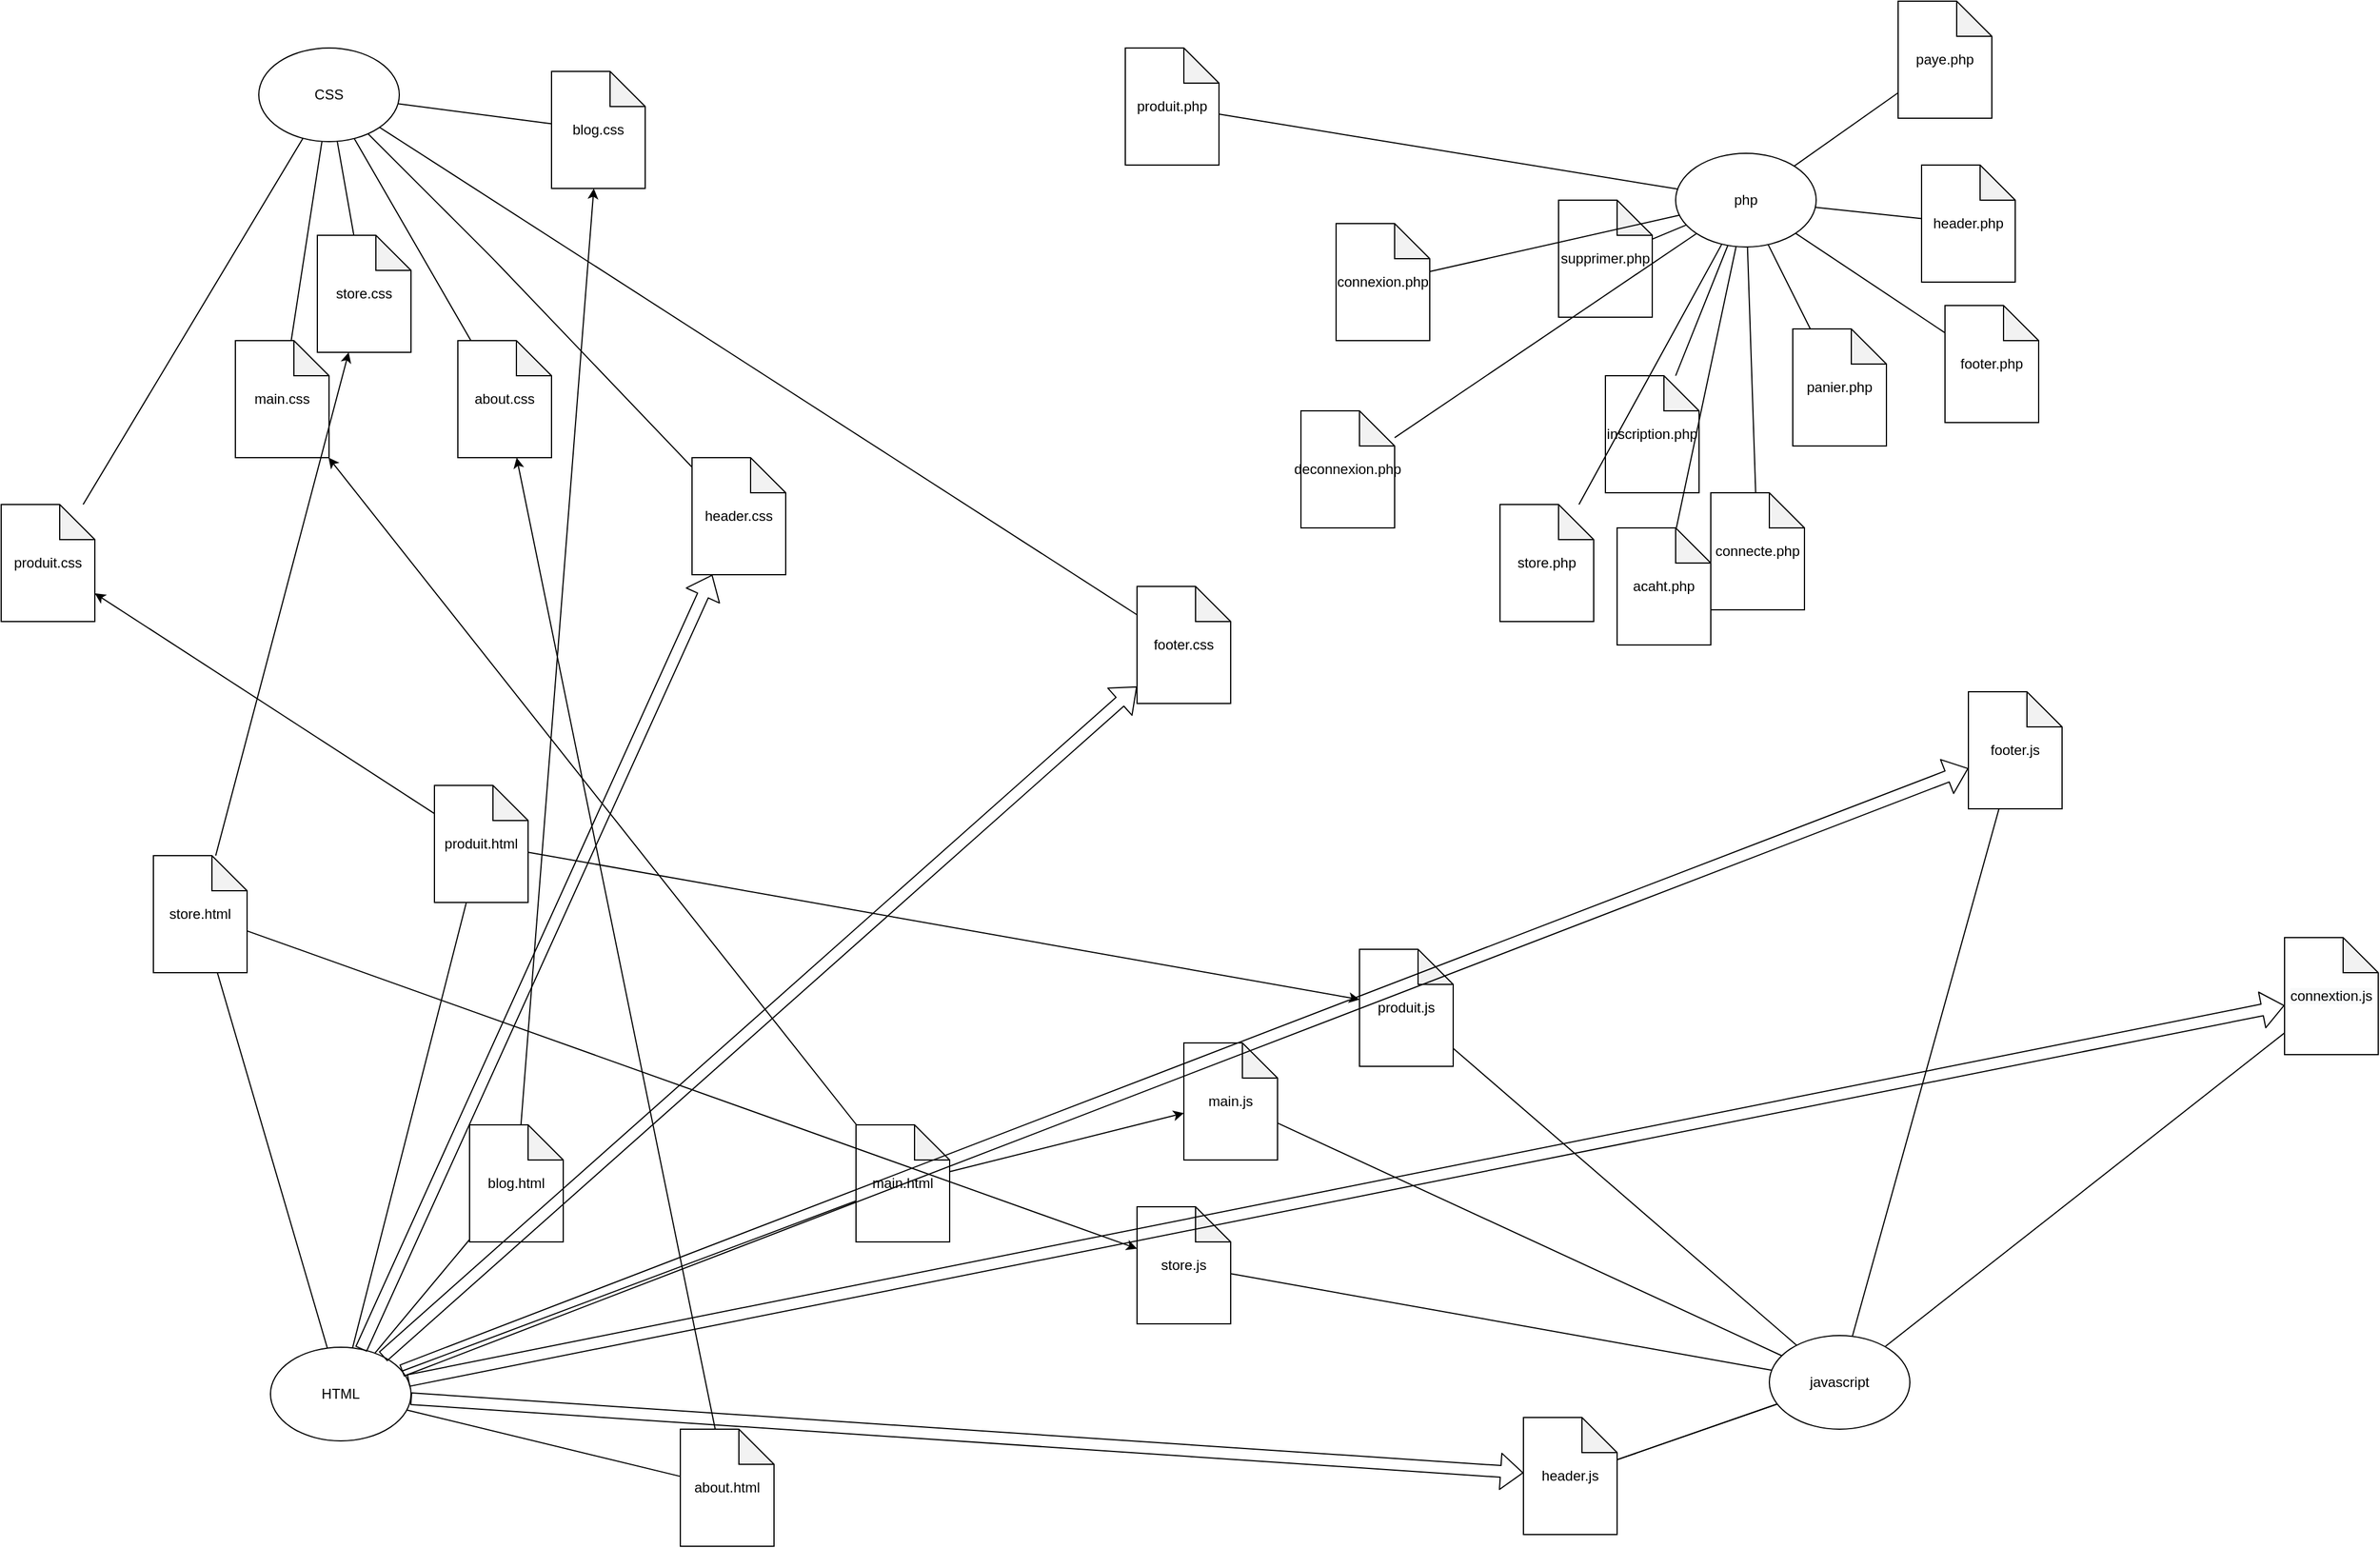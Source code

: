 <mxfile version="13.10.0" type="github">
  <diagram name="Page-1" id="8ce9d11a-91a2-4d17-14d8-a56ed91bf033">
    <mxGraphModel dx="4090" dy="2405" grid="1" gridSize="10" guides="1" tooltips="1" connect="1" arrows="1" fold="1" page="1" pageScale="1" pageWidth="1920" pageHeight="1200" background="#ffffff" math="0" shadow="0">
      <root>
        <mxCell id="0" />
        <mxCell id="1" parent="0" />
        <mxCell id="dPuqAsSQv-2_A22P20ct-1" value="HTML" style="ellipse;whiteSpace=wrap;html=1;" vertex="1" parent="1">
          <mxGeometry x="30" y="1130" width="120" height="80" as="geometry" />
        </mxCell>
        <mxCell id="dPuqAsSQv-2_A22P20ct-2" value="main.html" style="shape=note;whiteSpace=wrap;html=1;backgroundOutline=1;darkOpacity=0.05;" vertex="1" parent="1">
          <mxGeometry x="530" y="940" width="80" height="100" as="geometry" />
        </mxCell>
        <mxCell id="dPuqAsSQv-2_A22P20ct-3" value="store.html" style="shape=note;whiteSpace=wrap;html=1;backgroundOutline=1;darkOpacity=0.05;" vertex="1" parent="1">
          <mxGeometry x="-70" y="710" width="80" height="100" as="geometry" />
        </mxCell>
        <mxCell id="dPuqAsSQv-2_A22P20ct-4" value="produit.html" style="shape=note;whiteSpace=wrap;html=1;backgroundOutline=1;darkOpacity=0.05;" vertex="1" parent="1">
          <mxGeometry x="170" y="650" width="80" height="100" as="geometry" />
        </mxCell>
        <mxCell id="dPuqAsSQv-2_A22P20ct-5" value="blog.html" style="shape=note;whiteSpace=wrap;html=1;backgroundOutline=1;darkOpacity=0.05;" vertex="1" parent="1">
          <mxGeometry x="200" y="940" width="80" height="100" as="geometry" />
        </mxCell>
        <mxCell id="dPuqAsSQv-2_A22P20ct-6" value="about.html" style="shape=note;whiteSpace=wrap;html=1;backgroundOutline=1;darkOpacity=0.05;" vertex="1" parent="1">
          <mxGeometry x="380" y="1200" width="80" height="100" as="geometry" />
        </mxCell>
        <mxCell id="dPuqAsSQv-2_A22P20ct-7" value="CSS" style="ellipse;whiteSpace=wrap;html=1;" vertex="1" parent="1">
          <mxGeometry x="20" y="20" width="120" height="80" as="geometry" />
        </mxCell>
        <mxCell id="dPuqAsSQv-2_A22P20ct-8" value="main.css" style="shape=note;whiteSpace=wrap;html=1;backgroundOutline=1;darkOpacity=0.05;" vertex="1" parent="1">
          <mxGeometry y="270" width="80" height="100" as="geometry" />
        </mxCell>
        <mxCell id="dPuqAsSQv-2_A22P20ct-9" value="store.css" style="shape=note;whiteSpace=wrap;html=1;backgroundOutline=1;darkOpacity=0.05;" vertex="1" parent="1">
          <mxGeometry x="70" y="180" width="80" height="100" as="geometry" />
        </mxCell>
        <mxCell id="dPuqAsSQv-2_A22P20ct-10" value="produit.css" style="shape=note;whiteSpace=wrap;html=1;backgroundOutline=1;darkOpacity=0.05;" vertex="1" parent="1">
          <mxGeometry x="-200" y="410" width="80" height="100" as="geometry" />
        </mxCell>
        <mxCell id="dPuqAsSQv-2_A22P20ct-12" value="footer.css" style="shape=note;whiteSpace=wrap;html=1;backgroundOutline=1;darkOpacity=0.05;" vertex="1" parent="1">
          <mxGeometry x="770" y="480" width="80" height="100" as="geometry" />
        </mxCell>
        <mxCell id="dPuqAsSQv-2_A22P20ct-13" value="blog.css" style="shape=note;whiteSpace=wrap;html=1;backgroundOutline=1;darkOpacity=0.05;" vertex="1" parent="1">
          <mxGeometry x="270" y="40" width="80" height="100" as="geometry" />
        </mxCell>
        <mxCell id="dPuqAsSQv-2_A22P20ct-15" value="about.css" style="shape=note;whiteSpace=wrap;html=1;backgroundOutline=1;darkOpacity=0.05;" vertex="1" parent="1">
          <mxGeometry x="190" y="270" width="80" height="100" as="geometry" />
        </mxCell>
        <mxCell id="dPuqAsSQv-2_A22P20ct-16" value="javascript" style="ellipse;whiteSpace=wrap;html=1;" vertex="1" parent="1">
          <mxGeometry x="1310" y="1120" width="120" height="80" as="geometry" />
        </mxCell>
        <mxCell id="dPuqAsSQv-2_A22P20ct-17" value="main.js" style="shape=note;whiteSpace=wrap;html=1;backgroundOutline=1;darkOpacity=0.05;" vertex="1" parent="1">
          <mxGeometry x="810" y="870" width="80" height="100" as="geometry" />
        </mxCell>
        <mxCell id="dPuqAsSQv-2_A22P20ct-18" value="store.js" style="shape=note;whiteSpace=wrap;html=1;backgroundOutline=1;darkOpacity=0.05;" vertex="1" parent="1">
          <mxGeometry x="770" y="1010" width="80" height="100" as="geometry" />
        </mxCell>
        <mxCell id="dPuqAsSQv-2_A22P20ct-19" value="produit.js" style="shape=note;whiteSpace=wrap;html=1;backgroundOutline=1;darkOpacity=0.05;" vertex="1" parent="1">
          <mxGeometry x="960" y="790" width="80" height="100" as="geometry" />
        </mxCell>
        <mxCell id="dPuqAsSQv-2_A22P20ct-21" value="footer.js" style="shape=note;whiteSpace=wrap;html=1;backgroundOutline=1;darkOpacity=0.05;" vertex="1" parent="1">
          <mxGeometry x="1480" y="570" width="80" height="100" as="geometry" />
        </mxCell>
        <mxCell id="dPuqAsSQv-2_A22P20ct-22" value="&#xa;&#xa;&lt;span style=&quot;color: rgb(0, 0, 0); font-family: helvetica; font-size: 12px; font-style: normal; font-weight: 400; letter-spacing: normal; text-align: center; text-indent: 0px; text-transform: none; word-spacing: 0px; background-color: rgb(248, 249, 250); display: inline; float: none;&quot;&gt;connextion.js&lt;/span&gt;&#xa;&#xa;" style="shape=note;whiteSpace=wrap;html=1;backgroundOutline=1;darkOpacity=0.05;" vertex="1" parent="1">
          <mxGeometry x="1750" y="780" width="80" height="100" as="geometry" />
        </mxCell>
        <mxCell id="dPuqAsSQv-2_A22P20ct-25" value="php" style="ellipse;whiteSpace=wrap;html=1;" vertex="1" parent="1">
          <mxGeometry x="1230" y="110" width="120" height="80" as="geometry" />
        </mxCell>
        <mxCell id="dPuqAsSQv-2_A22P20ct-26" value="produit.php" style="shape=note;whiteSpace=wrap;html=1;backgroundOutline=1;darkOpacity=0.05;" vertex="1" parent="1">
          <mxGeometry x="760" y="20" width="80" height="100" as="geometry" />
        </mxCell>
        <mxCell id="dPuqAsSQv-2_A22P20ct-27" value="store.php" style="shape=note;whiteSpace=wrap;html=1;backgroundOutline=1;darkOpacity=0.05;" vertex="1" parent="1">
          <mxGeometry x="1080" y="410" width="80" height="100" as="geometry" />
        </mxCell>
        <mxCell id="dPuqAsSQv-2_A22P20ct-28" value="header.php" style="shape=note;whiteSpace=wrap;html=1;backgroundOutline=1;darkOpacity=0.05;" vertex="1" parent="1">
          <mxGeometry x="1440" y="120" width="80" height="100" as="geometry" />
        </mxCell>
        <mxCell id="dPuqAsSQv-2_A22P20ct-29" value="footer.php" style="shape=note;whiteSpace=wrap;html=1;backgroundOutline=1;darkOpacity=0.05;" vertex="1" parent="1">
          <mxGeometry x="1460" y="240" width="80" height="100" as="geometry" />
        </mxCell>
        <mxCell id="dPuqAsSQv-2_A22P20ct-30" value="acaht.php" style="shape=note;whiteSpace=wrap;html=1;backgroundOutline=1;darkOpacity=0.05;" vertex="1" parent="1">
          <mxGeometry x="1180" y="430" width="80" height="100" as="geometry" />
        </mxCell>
        <mxCell id="dPuqAsSQv-2_A22P20ct-31" value="connecte.php" style="shape=note;whiteSpace=wrap;html=1;backgroundOutline=1;darkOpacity=0.05;" vertex="1" parent="1">
          <mxGeometry x="1260" y="400" width="80" height="100" as="geometry" />
        </mxCell>
        <mxCell id="dPuqAsSQv-2_A22P20ct-32" value="connexion.php" style="shape=note;whiteSpace=wrap;html=1;backgroundOutline=1;darkOpacity=0.05;" vertex="1" parent="1">
          <mxGeometry x="940" y="170" width="80" height="100" as="geometry" />
        </mxCell>
        <mxCell id="dPuqAsSQv-2_A22P20ct-33" value="deconnexion.php" style="shape=note;whiteSpace=wrap;html=1;backgroundOutline=1;darkOpacity=0.05;" vertex="1" parent="1">
          <mxGeometry x="910" y="330" width="80" height="100" as="geometry" />
        </mxCell>
        <mxCell id="dPuqAsSQv-2_A22P20ct-34" value="inscription.php" style="shape=note;whiteSpace=wrap;html=1;backgroundOutline=1;darkOpacity=0.05;" vertex="1" parent="1">
          <mxGeometry x="1170" y="300" width="80" height="100" as="geometry" />
        </mxCell>
        <mxCell id="dPuqAsSQv-2_A22P20ct-35" value="panier.php" style="shape=note;whiteSpace=wrap;html=1;backgroundOutline=1;darkOpacity=0.05;" vertex="1" parent="1">
          <mxGeometry x="1330" y="260" width="80" height="100" as="geometry" />
        </mxCell>
        <mxCell id="dPuqAsSQv-2_A22P20ct-36" value="paye.php" style="shape=note;whiteSpace=wrap;html=1;backgroundOutline=1;darkOpacity=0.05;" vertex="1" parent="1">
          <mxGeometry x="1420" y="-20" width="80" height="100" as="geometry" />
        </mxCell>
        <mxCell id="dPuqAsSQv-2_A22P20ct-37" value="supprimer.php" style="shape=note;whiteSpace=wrap;html=1;backgroundOutline=1;darkOpacity=0.05;" vertex="1" parent="1">
          <mxGeometry x="1130" y="150" width="80" height="100" as="geometry" />
        </mxCell>
        <mxCell id="dPuqAsSQv-2_A22P20ct-38" value="" style="endArrow=none;html=1;" edge="1" parent="1" source="dPuqAsSQv-2_A22P20ct-4" target="dPuqAsSQv-2_A22P20ct-1">
          <mxGeometry width="50" height="50" relative="1" as="geometry">
            <mxPoint x="-70" y="1180" as="sourcePoint" />
            <mxPoint x="-20" y="1130" as="targetPoint" />
          </mxGeometry>
        </mxCell>
        <mxCell id="dPuqAsSQv-2_A22P20ct-40" value="" style="endArrow=none;html=1;" edge="1" parent="1" source="dPuqAsSQv-2_A22P20ct-1" target="dPuqAsSQv-2_A22P20ct-2">
          <mxGeometry width="50" height="50" relative="1" as="geometry">
            <mxPoint x="800" y="680" as="sourcePoint" />
            <mxPoint x="850" y="630" as="targetPoint" />
          </mxGeometry>
        </mxCell>
        <mxCell id="dPuqAsSQv-2_A22P20ct-41" value="" style="endArrow=none;html=1;" edge="1" parent="1" source="dPuqAsSQv-2_A22P20ct-1" target="dPuqAsSQv-2_A22P20ct-3">
          <mxGeometry width="50" height="50" relative="1" as="geometry">
            <mxPoint x="800" y="680" as="sourcePoint" />
            <mxPoint x="850" y="630" as="targetPoint" />
          </mxGeometry>
        </mxCell>
        <mxCell id="dPuqAsSQv-2_A22P20ct-42" value="" style="endArrow=none;html=1;" edge="1" parent="1" source="dPuqAsSQv-2_A22P20ct-1" target="dPuqAsSQv-2_A22P20ct-5">
          <mxGeometry width="50" height="50" relative="1" as="geometry">
            <mxPoint x="800" y="680" as="sourcePoint" />
            <mxPoint x="850" y="630" as="targetPoint" />
          </mxGeometry>
        </mxCell>
        <mxCell id="dPuqAsSQv-2_A22P20ct-43" value="" style="endArrow=none;html=1;" edge="1" parent="1" source="dPuqAsSQv-2_A22P20ct-1" target="dPuqAsSQv-2_A22P20ct-6">
          <mxGeometry width="50" height="50" relative="1" as="geometry">
            <mxPoint x="800" y="680" as="sourcePoint" />
            <mxPoint x="850" y="630" as="targetPoint" />
          </mxGeometry>
        </mxCell>
        <mxCell id="dPuqAsSQv-2_A22P20ct-46" value="" style="endArrow=none;html=1;" edge="1" parent="1" source="dPuqAsSQv-2_A22P20ct-7" target="dPuqAsSQv-2_A22P20ct-8">
          <mxGeometry width="50" height="50" relative="1" as="geometry">
            <mxPoint x="800" y="360" as="sourcePoint" />
            <mxPoint x="850" y="310" as="targetPoint" />
          </mxGeometry>
        </mxCell>
        <mxCell id="dPuqAsSQv-2_A22P20ct-47" value="" style="endArrow=none;html=1;" edge="1" parent="1" source="dPuqAsSQv-2_A22P20ct-9" target="dPuqAsSQv-2_A22P20ct-7">
          <mxGeometry width="50" height="50" relative="1" as="geometry">
            <mxPoint x="800" y="360" as="sourcePoint" />
            <mxPoint x="850" y="310" as="targetPoint" />
          </mxGeometry>
        </mxCell>
        <mxCell id="dPuqAsSQv-2_A22P20ct-48" value="" style="endArrow=none;html=1;" edge="1" parent="1" source="dPuqAsSQv-2_A22P20ct-10" target="dPuqAsSQv-2_A22P20ct-7">
          <mxGeometry width="50" height="50" relative="1" as="geometry">
            <mxPoint x="800" y="360" as="sourcePoint" />
            <mxPoint x="850" y="310" as="targetPoint" />
          </mxGeometry>
        </mxCell>
        <mxCell id="dPuqAsSQv-2_A22P20ct-51" value="" style="endArrow=none;html=1;" edge="1" parent="1" source="dPuqAsSQv-2_A22P20ct-7" target="dPuqAsSQv-2_A22P20ct-11">
          <mxGeometry width="50" height="50" relative="1" as="geometry">
            <mxPoint x="800" y="360" as="sourcePoint" />
            <mxPoint x="850" y="310" as="targetPoint" />
            <Array as="points">
              <mxPoint x="180" y="160" />
              <mxPoint x="220" y="200" />
            </Array>
          </mxGeometry>
        </mxCell>
        <mxCell id="dPuqAsSQv-2_A22P20ct-52" value="" style="endArrow=none;html=1;" edge="1" parent="1" source="dPuqAsSQv-2_A22P20ct-15" target="dPuqAsSQv-2_A22P20ct-7">
          <mxGeometry width="50" height="50" relative="1" as="geometry">
            <mxPoint x="800" y="360" as="sourcePoint" />
            <mxPoint x="-10" y="70" as="targetPoint" />
          </mxGeometry>
        </mxCell>
        <mxCell id="dPuqAsSQv-2_A22P20ct-53" value="" style="endArrow=none;html=1;" edge="1" parent="1" source="dPuqAsSQv-2_A22P20ct-13" target="dPuqAsSQv-2_A22P20ct-7">
          <mxGeometry width="50" height="50" relative="1" as="geometry">
            <mxPoint x="800" y="360" as="sourcePoint" />
            <mxPoint x="850" y="310" as="targetPoint" />
          </mxGeometry>
        </mxCell>
        <mxCell id="dPuqAsSQv-2_A22P20ct-54" value="" style="endArrow=none;html=1;" edge="1" parent="1" source="dPuqAsSQv-2_A22P20ct-12" target="dPuqAsSQv-2_A22P20ct-7">
          <mxGeometry width="50" height="50" relative="1" as="geometry">
            <mxPoint x="800" y="360" as="sourcePoint" />
            <mxPoint x="850" y="310" as="targetPoint" />
          </mxGeometry>
        </mxCell>
        <mxCell id="dPuqAsSQv-2_A22P20ct-56" value="" style="endArrow=none;html=1;" edge="1" parent="1" source="dPuqAsSQv-2_A22P20ct-16" target="dPuqAsSQv-2_A22P20ct-17">
          <mxGeometry width="50" height="50" relative="1" as="geometry">
            <mxPoint x="800" y="640" as="sourcePoint" />
            <mxPoint x="850" y="590" as="targetPoint" />
          </mxGeometry>
        </mxCell>
        <mxCell id="dPuqAsSQv-2_A22P20ct-57" value="" style="endArrow=none;html=1;" edge="1" parent="1" source="dPuqAsSQv-2_A22P20ct-16" target="dPuqAsSQv-2_A22P20ct-19">
          <mxGeometry width="50" height="50" relative="1" as="geometry">
            <mxPoint x="800" y="640" as="sourcePoint" />
            <mxPoint x="850" y="590" as="targetPoint" />
          </mxGeometry>
        </mxCell>
        <mxCell id="dPuqAsSQv-2_A22P20ct-58" value="" style="endArrow=none;html=1;" edge="1" parent="1" source="dPuqAsSQv-2_A22P20ct-16" target="dPuqAsSQv-2_A22P20ct-20">
          <mxGeometry width="50" height="50" relative="1" as="geometry">
            <mxPoint x="800" y="870" as="sourcePoint" />
            <mxPoint x="850" y="820" as="targetPoint" />
          </mxGeometry>
        </mxCell>
        <mxCell id="dPuqAsSQv-2_A22P20ct-59" value="" style="endArrow=none;html=1;" edge="1" parent="1" source="dPuqAsSQv-2_A22P20ct-16" target="dPuqAsSQv-2_A22P20ct-21">
          <mxGeometry width="50" height="50" relative="1" as="geometry">
            <mxPoint x="800" y="870" as="sourcePoint" />
            <mxPoint x="850" y="820" as="targetPoint" />
          </mxGeometry>
        </mxCell>
        <mxCell id="dPuqAsSQv-2_A22P20ct-60" value="" style="endArrow=none;html=1;" edge="1" parent="1" source="dPuqAsSQv-2_A22P20ct-16" target="dPuqAsSQv-2_A22P20ct-22">
          <mxGeometry width="50" height="50" relative="1" as="geometry">
            <mxPoint x="800" y="870" as="sourcePoint" />
            <mxPoint x="850" y="820" as="targetPoint" />
          </mxGeometry>
        </mxCell>
        <mxCell id="dPuqAsSQv-2_A22P20ct-61" value="" style="endArrow=none;html=1;" edge="1" parent="1" source="dPuqAsSQv-2_A22P20ct-25" target="dPuqAsSQv-2_A22P20ct-26">
          <mxGeometry width="50" height="50" relative="1" as="geometry">
            <mxPoint x="800" y="550" as="sourcePoint" />
            <mxPoint x="850" y="500" as="targetPoint" />
          </mxGeometry>
        </mxCell>
        <mxCell id="dPuqAsSQv-2_A22P20ct-62" value="" style="endArrow=none;html=1;" edge="1" parent="1" source="dPuqAsSQv-2_A22P20ct-25" target="dPuqAsSQv-2_A22P20ct-28">
          <mxGeometry width="50" height="50" relative="1" as="geometry">
            <mxPoint x="800" y="550" as="sourcePoint" />
            <mxPoint x="990" y="390" as="targetPoint" />
          </mxGeometry>
        </mxCell>
        <mxCell id="dPuqAsSQv-2_A22P20ct-63" value="" style="endArrow=none;html=1;" edge="1" parent="1" source="dPuqAsSQv-2_A22P20ct-37" target="dPuqAsSQv-2_A22P20ct-25">
          <mxGeometry width="50" height="50" relative="1" as="geometry">
            <mxPoint x="800" y="550" as="sourcePoint" />
            <mxPoint x="850" y="500" as="targetPoint" />
          </mxGeometry>
        </mxCell>
        <mxCell id="dPuqAsSQv-2_A22P20ct-64" value="" style="endArrow=none;html=1;" edge="1" parent="1" source="dPuqAsSQv-2_A22P20ct-36" target="dPuqAsSQv-2_A22P20ct-25">
          <mxGeometry width="50" height="50" relative="1" as="geometry">
            <mxPoint x="800" y="550" as="sourcePoint" />
            <mxPoint x="850" y="500" as="targetPoint" />
          </mxGeometry>
        </mxCell>
        <mxCell id="dPuqAsSQv-2_A22P20ct-65" value="" style="endArrow=none;html=1;" edge="1" parent="1" source="dPuqAsSQv-2_A22P20ct-32" target="dPuqAsSQv-2_A22P20ct-25">
          <mxGeometry width="50" height="50" relative="1" as="geometry">
            <mxPoint x="800" y="550" as="sourcePoint" />
            <mxPoint x="850" y="500" as="targetPoint" />
          </mxGeometry>
        </mxCell>
        <mxCell id="dPuqAsSQv-2_A22P20ct-66" value="" style="endArrow=none;html=1;" edge="1" parent="1" source="dPuqAsSQv-2_A22P20ct-33" target="dPuqAsSQv-2_A22P20ct-25">
          <mxGeometry width="50" height="50" relative="1" as="geometry">
            <mxPoint x="810" y="470" as="sourcePoint" />
            <mxPoint x="850" y="500" as="targetPoint" />
          </mxGeometry>
        </mxCell>
        <mxCell id="dPuqAsSQv-2_A22P20ct-67" value="" style="endArrow=none;html=1;" edge="1" parent="1" source="dPuqAsSQv-2_A22P20ct-34" target="dPuqAsSQv-2_A22P20ct-25">
          <mxGeometry width="50" height="50" relative="1" as="geometry">
            <mxPoint x="800" y="550" as="sourcePoint" />
            <mxPoint x="850" y="500" as="targetPoint" />
          </mxGeometry>
        </mxCell>
        <mxCell id="dPuqAsSQv-2_A22P20ct-68" value="" style="endArrow=none;html=1;" edge="1" parent="1" source="dPuqAsSQv-2_A22P20ct-25" target="dPuqAsSQv-2_A22P20ct-27">
          <mxGeometry width="50" height="50" relative="1" as="geometry">
            <mxPoint x="800" y="550" as="sourcePoint" />
            <mxPoint x="850" y="500" as="targetPoint" />
          </mxGeometry>
        </mxCell>
        <mxCell id="dPuqAsSQv-2_A22P20ct-69" value="" style="endArrow=none;html=1;" edge="1" parent="1" source="dPuqAsSQv-2_A22P20ct-30" target="dPuqAsSQv-2_A22P20ct-25">
          <mxGeometry width="50" height="50" relative="1" as="geometry">
            <mxPoint x="800" y="550" as="sourcePoint" />
            <mxPoint x="850" y="500" as="targetPoint" />
          </mxGeometry>
        </mxCell>
        <mxCell id="dPuqAsSQv-2_A22P20ct-70" value="" style="endArrow=none;html=1;" edge="1" parent="1" source="dPuqAsSQv-2_A22P20ct-31" target="dPuqAsSQv-2_A22P20ct-25">
          <mxGeometry width="50" height="50" relative="1" as="geometry">
            <mxPoint x="800" y="550" as="sourcePoint" />
            <mxPoint x="850" y="500" as="targetPoint" />
          </mxGeometry>
        </mxCell>
        <mxCell id="dPuqAsSQv-2_A22P20ct-71" value="" style="endArrow=none;html=1;" edge="1" parent="1" source="dPuqAsSQv-2_A22P20ct-35" target="dPuqAsSQv-2_A22P20ct-25">
          <mxGeometry width="50" height="50" relative="1" as="geometry">
            <mxPoint x="800" y="550" as="sourcePoint" />
            <mxPoint x="850" y="500" as="targetPoint" />
          </mxGeometry>
        </mxCell>
        <mxCell id="dPuqAsSQv-2_A22P20ct-72" value="" style="endArrow=none;html=1;" edge="1" parent="1" source="dPuqAsSQv-2_A22P20ct-29" target="dPuqAsSQv-2_A22P20ct-25">
          <mxGeometry width="50" height="50" relative="1" as="geometry">
            <mxPoint x="800" y="550" as="sourcePoint" />
            <mxPoint x="850" y="500" as="targetPoint" />
          </mxGeometry>
        </mxCell>
        <mxCell id="dPuqAsSQv-2_A22P20ct-74" value="" style="endArrow=classic;html=1;" edge="1" parent="1" source="dPuqAsSQv-2_A22P20ct-2" target="dPuqAsSQv-2_A22P20ct-8">
          <mxGeometry width="50" height="50" relative="1" as="geometry">
            <mxPoint x="800" y="660" as="sourcePoint" />
            <mxPoint x="850" y="610" as="targetPoint" />
          </mxGeometry>
        </mxCell>
        <mxCell id="dPuqAsSQv-2_A22P20ct-77" value="" style="endArrow=classic;html=1;" edge="1" parent="1" source="dPuqAsSQv-2_A22P20ct-2" target="dPuqAsSQv-2_A22P20ct-17">
          <mxGeometry width="50" height="50" relative="1" as="geometry">
            <mxPoint x="800" y="660" as="sourcePoint" />
            <mxPoint x="850" y="610" as="targetPoint" />
          </mxGeometry>
        </mxCell>
        <mxCell id="dPuqAsSQv-2_A22P20ct-83" value="" style="endArrow=classic;html=1;" edge="1" parent="1" source="dPuqAsSQv-2_A22P20ct-4" target="dPuqAsSQv-2_A22P20ct-10">
          <mxGeometry width="50" height="50" relative="1" as="geometry">
            <mxPoint x="800" y="660" as="sourcePoint" />
            <mxPoint y="480" as="targetPoint" />
          </mxGeometry>
        </mxCell>
        <mxCell id="dPuqAsSQv-2_A22P20ct-84" value="" style="endArrow=classic;html=1;" edge="1" parent="1" source="dPuqAsSQv-2_A22P20ct-4" target="dPuqAsSQv-2_A22P20ct-19">
          <mxGeometry width="50" height="50" relative="1" as="geometry">
            <mxPoint x="800" y="660" as="sourcePoint" />
            <mxPoint x="850" y="610" as="targetPoint" />
          </mxGeometry>
        </mxCell>
        <mxCell id="dPuqAsSQv-2_A22P20ct-88" value="" style="endArrow=classic;html=1;" edge="1" parent="1" source="dPuqAsSQv-2_A22P20ct-3" target="dPuqAsSQv-2_A22P20ct-9">
          <mxGeometry width="50" height="50" relative="1" as="geometry">
            <mxPoint x="800" y="660" as="sourcePoint" />
            <mxPoint x="850" y="610" as="targetPoint" />
          </mxGeometry>
        </mxCell>
        <mxCell id="dPuqAsSQv-2_A22P20ct-91" value="" style="endArrow=classic;html=1;" edge="1" parent="1" source="dPuqAsSQv-2_A22P20ct-3" target="dPuqAsSQv-2_A22P20ct-18">
          <mxGeometry width="50" height="50" relative="1" as="geometry">
            <mxPoint x="800" y="660" as="sourcePoint" />
            <mxPoint x="850" y="610" as="targetPoint" />
          </mxGeometry>
        </mxCell>
        <mxCell id="dPuqAsSQv-2_A22P20ct-95" value="" style="endArrow=classic;html=1;" edge="1" parent="1" source="dPuqAsSQv-2_A22P20ct-5" target="dPuqAsSQv-2_A22P20ct-13">
          <mxGeometry width="50" height="50" relative="1" as="geometry">
            <mxPoint x="800" y="700" as="sourcePoint" />
            <mxPoint x="850" y="650" as="targetPoint" />
          </mxGeometry>
        </mxCell>
        <mxCell id="dPuqAsSQv-2_A22P20ct-102" value="" style="endArrow=classic;html=1;" edge="1" parent="1" source="dPuqAsSQv-2_A22P20ct-6" target="dPuqAsSQv-2_A22P20ct-15">
          <mxGeometry width="50" height="50" relative="1" as="geometry">
            <mxPoint x="800" y="700" as="sourcePoint" />
            <mxPoint x="850" y="650" as="targetPoint" />
          </mxGeometry>
        </mxCell>
        <mxCell id="dPuqAsSQv-2_A22P20ct-105" value="" style="shape=flexArrow;endArrow=classic;html=1;" edge="1" parent="1" source="dPuqAsSQv-2_A22P20ct-1" target="dPuqAsSQv-2_A22P20ct-11">
          <mxGeometry width="50" height="50" relative="1" as="geometry">
            <mxPoint x="800" y="730" as="sourcePoint" />
            <mxPoint x="850" y="680" as="targetPoint" />
          </mxGeometry>
        </mxCell>
        <mxCell id="dPuqAsSQv-2_A22P20ct-11" value="header.css" style="shape=note;whiteSpace=wrap;html=1;backgroundOutline=1;darkOpacity=0.05;" vertex="1" parent="1">
          <mxGeometry x="390" y="370" width="80" height="100" as="geometry" />
        </mxCell>
        <mxCell id="dPuqAsSQv-2_A22P20ct-107" value="" style="shape=flexArrow;endArrow=classic;html=1;" edge="1" parent="1" source="dPuqAsSQv-2_A22P20ct-1" target="dPuqAsSQv-2_A22P20ct-12">
          <mxGeometry width="50" height="50" relative="1" as="geometry">
            <mxPoint x="800" y="730" as="sourcePoint" />
            <mxPoint x="850" y="680" as="targetPoint" />
          </mxGeometry>
        </mxCell>
        <mxCell id="dPuqAsSQv-2_A22P20ct-20" value="header.js" style="shape=note;whiteSpace=wrap;html=1;backgroundOutline=1;darkOpacity=0.05;" vertex="1" parent="1">
          <mxGeometry x="1100" y="1190" width="80" height="100" as="geometry" />
        </mxCell>
        <mxCell id="dPuqAsSQv-2_A22P20ct-108" value="" style="endArrow=none;html=1;" edge="1" parent="1" source="dPuqAsSQv-2_A22P20ct-16" target="dPuqAsSQv-2_A22P20ct-20">
          <mxGeometry width="50" height="50" relative="1" as="geometry">
            <mxPoint x="1310.203" y="1156.711" as="sourcePoint" />
            <mxPoint x="870" y="1132.222" as="targetPoint" />
          </mxGeometry>
        </mxCell>
        <mxCell id="dPuqAsSQv-2_A22P20ct-109" value="" style="shape=flexArrow;endArrow=classic;html=1;" edge="1" parent="1" source="dPuqAsSQv-2_A22P20ct-1" target="dPuqAsSQv-2_A22P20ct-20">
          <mxGeometry width="50" height="50" relative="1" as="geometry">
            <mxPoint x="800" y="730" as="sourcePoint" />
            <mxPoint x="850" y="680" as="targetPoint" />
          </mxGeometry>
        </mxCell>
        <mxCell id="dPuqAsSQv-2_A22P20ct-110" value="" style="endArrow=none;html=1;" edge="1" parent="1" source="dPuqAsSQv-2_A22P20ct-18" target="dPuqAsSQv-2_A22P20ct-16">
          <mxGeometry width="50" height="50" relative="1" as="geometry">
            <mxPoint x="800" y="730" as="sourcePoint" />
            <mxPoint x="850" y="680" as="targetPoint" />
          </mxGeometry>
        </mxCell>
        <mxCell id="dPuqAsSQv-2_A22P20ct-111" value="" style="shape=flexArrow;endArrow=classic;html=1;" edge="1" parent="1" source="dPuqAsSQv-2_A22P20ct-1" target="dPuqAsSQv-2_A22P20ct-22">
          <mxGeometry width="50" height="50" relative="1" as="geometry">
            <mxPoint x="800" y="730" as="sourcePoint" />
            <mxPoint x="850" y="680" as="targetPoint" />
          </mxGeometry>
        </mxCell>
        <mxCell id="dPuqAsSQv-2_A22P20ct-112" value="" style="shape=flexArrow;endArrow=classic;html=1;" edge="1" parent="1" source="dPuqAsSQv-2_A22P20ct-1" target="dPuqAsSQv-2_A22P20ct-21">
          <mxGeometry width="50" height="50" relative="1" as="geometry">
            <mxPoint x="800" y="730" as="sourcePoint" />
            <mxPoint x="850" y="680" as="targetPoint" />
          </mxGeometry>
        </mxCell>
      </root>
    </mxGraphModel>
  </diagram>
</mxfile>
